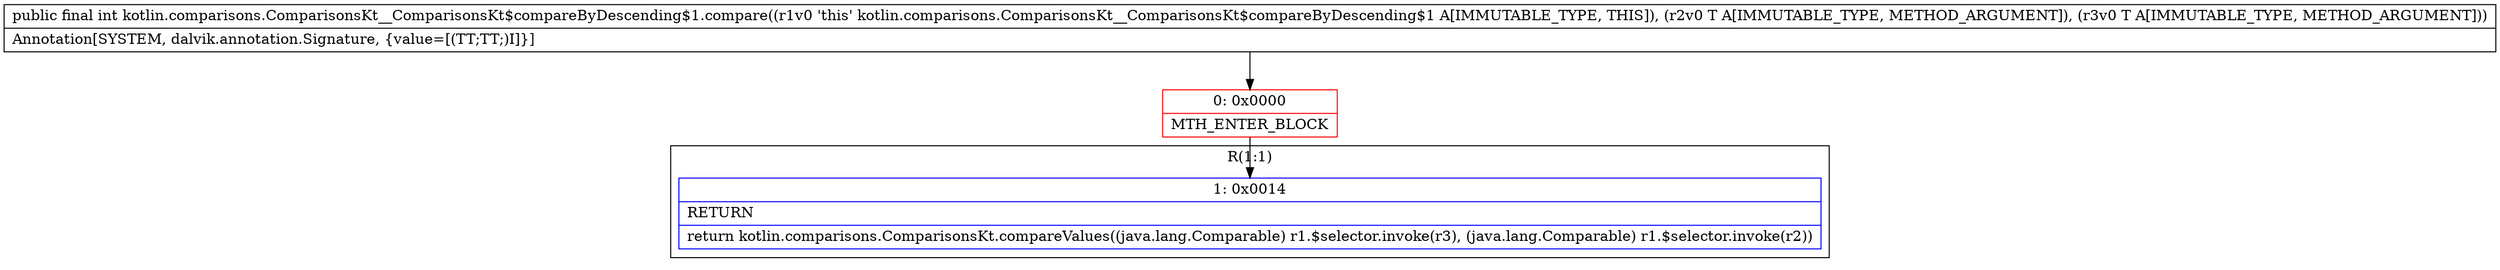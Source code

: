 digraph "CFG forkotlin.comparisons.ComparisonsKt__ComparisonsKt$compareByDescending$1.compare(Ljava\/lang\/Object;Ljava\/lang\/Object;)I" {
subgraph cluster_Region_1724954292 {
label = "R(1:1)";
node [shape=record,color=blue];
Node_1 [shape=record,label="{1\:\ 0x0014|RETURN\l|return kotlin.comparisons.ComparisonsKt.compareValues((java.lang.Comparable) r1.$selector.invoke(r3), (java.lang.Comparable) r1.$selector.invoke(r2))\l}"];
}
Node_0 [shape=record,color=red,label="{0\:\ 0x0000|MTH_ENTER_BLOCK\l}"];
MethodNode[shape=record,label="{public final int kotlin.comparisons.ComparisonsKt__ComparisonsKt$compareByDescending$1.compare((r1v0 'this' kotlin.comparisons.ComparisonsKt__ComparisonsKt$compareByDescending$1 A[IMMUTABLE_TYPE, THIS]), (r2v0 T A[IMMUTABLE_TYPE, METHOD_ARGUMENT]), (r3v0 T A[IMMUTABLE_TYPE, METHOD_ARGUMENT]))  | Annotation[SYSTEM, dalvik.annotation.Signature, \{value=[(TT;TT;)I]\}]\l}"];
MethodNode -> Node_0;
Node_0 -> Node_1;
}

